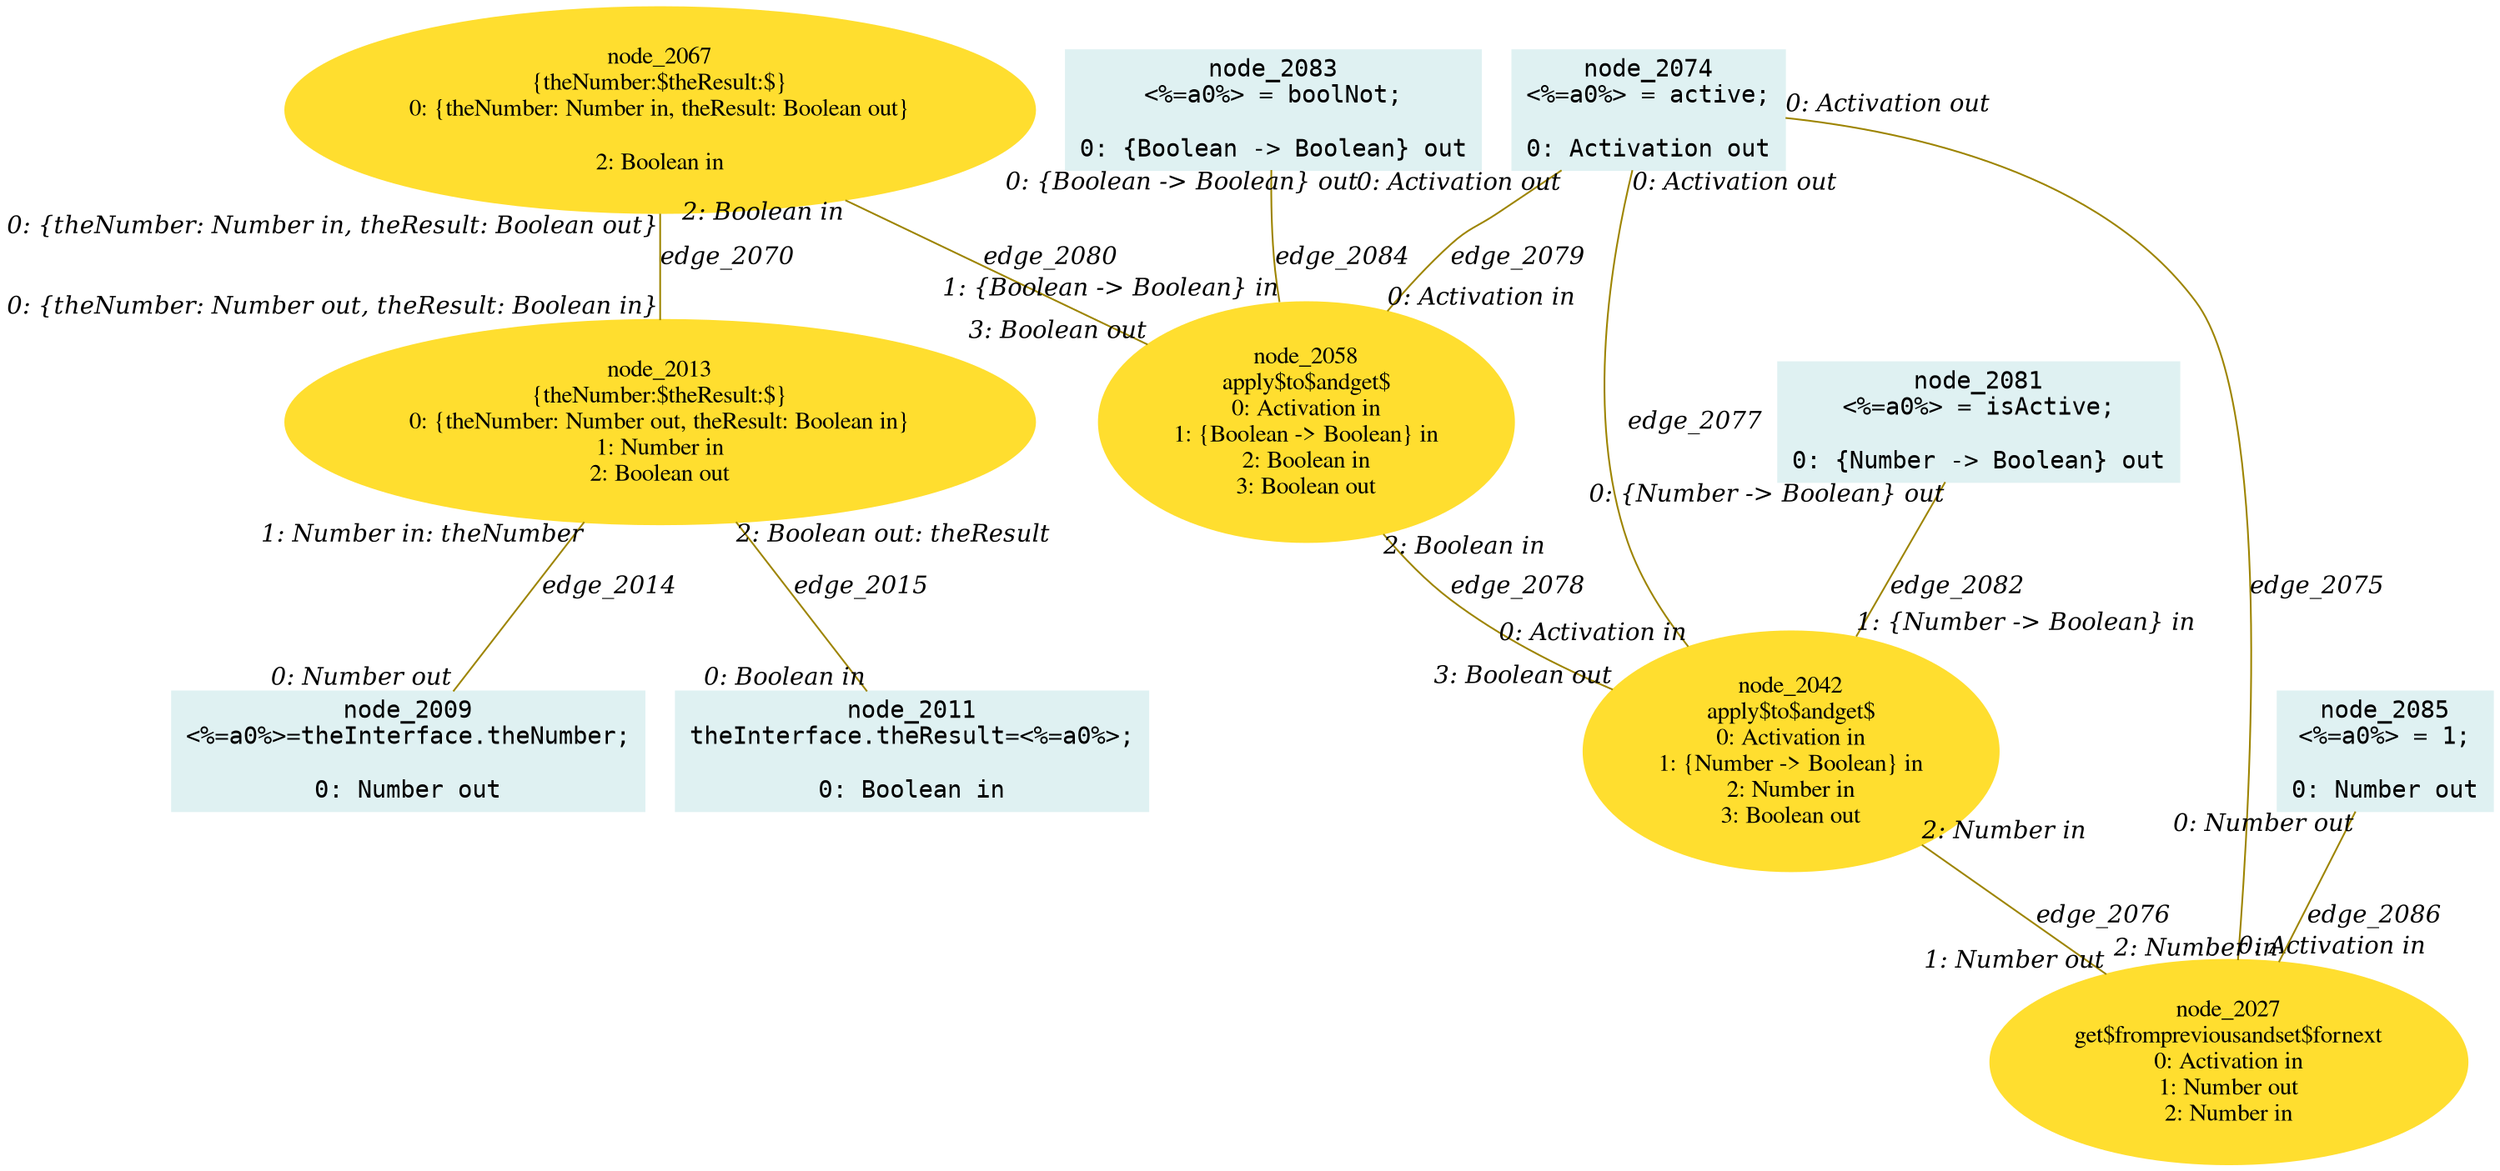 digraph g{node_2009 [shape="box", style="filled", color="#dff1f2", fontname="Courier", label="node_2009
<%=a0%>=theInterface.theNumber;

0: Number out" ]
node_2011 [shape="box", style="filled", color="#dff1f2", fontname="Courier", label="node_2011
theInterface.theResult=<%=a0%>;

0: Boolean in" ]
node_2013 [shape="ellipse", style="filled", color="#ffde2f", fontname="Times", label="node_2013
{theNumber:$theResult:$}
0: {theNumber: Number out, theResult: Boolean in}
1: Number in
2: Boolean out" ]
node_2027 [shape="ellipse", style="filled", color="#ffde2f", fontname="Times", label="node_2027
get$frompreviousandset$fornext
0: Activation in
1: Number out
2: Number in" ]
node_2042 [shape="ellipse", style="filled", color="#ffde2f", fontname="Times", label="node_2042
apply$to$andget$
0: Activation in
1: {Number -> Boolean} in
2: Number in
3: Boolean out" ]
node_2058 [shape="ellipse", style="filled", color="#ffde2f", fontname="Times", label="node_2058
apply$to$andget$
0: Activation in
1: {Boolean -> Boolean} in
2: Boolean in
3: Boolean out" ]
node_2067 [shape="ellipse", style="filled", color="#ffde2f", fontname="Times", label="node_2067
{theNumber:$theResult:$}
0: {theNumber: Number in, theResult: Boolean out}

2: Boolean in" ]
node_2074 [shape="box", style="filled", color="#dff1f2", fontname="Courier", label="node_2074
<%=a0%> = active;

0: Activation out" ]
node_2081 [shape="box", style="filled", color="#dff1f2", fontname="Courier", label="node_2081
<%=a0%> = isActive;

0: {Number -> Boolean} out" ]
node_2083 [shape="box", style="filled", color="#dff1f2", fontname="Courier", label="node_2083
<%=a0%> = boolNot;

0: {Boolean -> Boolean} out" ]
node_2085 [shape="box", style="filled", color="#dff1f2", fontname="Courier", label="node_2085
<%=a0%> = 1;

0: Number out" ]
node_2013 -> node_2009 [dir=none, arrowHead=none, fontname="Times-Italic", arrowsize=1, color="#9d8400", label="edge_2014",  headlabel="0: Number out", taillabel="1: Number in: theNumber" ]
node_2013 -> node_2011 [dir=none, arrowHead=none, fontname="Times-Italic", arrowsize=1, color="#9d8400", label="edge_2015",  headlabel="0: Boolean in", taillabel="2: Boolean out: theResult" ]
node_2067 -> node_2013 [dir=none, arrowHead=none, fontname="Times-Italic", arrowsize=1, color="#9d8400", label="edge_2070",  headlabel="0: {theNumber: Number out, theResult: Boolean in}", taillabel="0: {theNumber: Number in, theResult: Boolean out}" ]
node_2074 -> node_2027 [dir=none, arrowHead=none, fontname="Times-Italic", arrowsize=1, color="#9d8400", label="edge_2075",  headlabel="0: Activation in", taillabel="0: Activation out" ]
node_2042 -> node_2027 [dir=none, arrowHead=none, fontname="Times-Italic", arrowsize=1, color="#9d8400", label="edge_2076",  headlabel="1: Number out", taillabel="2: Number in" ]
node_2074 -> node_2042 [dir=none, arrowHead=none, fontname="Times-Italic", arrowsize=1, color="#9d8400", label="edge_2077",  headlabel="0: Activation in", taillabel="0: Activation out" ]
node_2058 -> node_2042 [dir=none, arrowHead=none, fontname="Times-Italic", arrowsize=1, color="#9d8400", label="edge_2078",  headlabel="3: Boolean out", taillabel="2: Boolean in" ]
node_2074 -> node_2058 [dir=none, arrowHead=none, fontname="Times-Italic", arrowsize=1, color="#9d8400", label="edge_2079",  headlabel="0: Activation in", taillabel="0: Activation out" ]
node_2067 -> node_2058 [dir=none, arrowHead=none, fontname="Times-Italic", arrowsize=1, color="#9d8400", label="edge_2080",  headlabel="3: Boolean out", taillabel="2: Boolean in" ]
node_2081 -> node_2042 [dir=none, arrowHead=none, fontname="Times-Italic", arrowsize=1, color="#9d8400", label="edge_2082",  headlabel="1: {Number -> Boolean} in", taillabel="0: {Number -> Boolean} out" ]
node_2083 -> node_2058 [dir=none, arrowHead=none, fontname="Times-Italic", arrowsize=1, color="#9d8400", label="edge_2084",  headlabel="1: {Boolean -> Boolean} in", taillabel="0: {Boolean -> Boolean} out" ]
node_2085 -> node_2027 [dir=none, arrowHead=none, fontname="Times-Italic", arrowsize=1, color="#9d8400", label="edge_2086",  headlabel="2: Number in", taillabel="0: Number out" ]
}